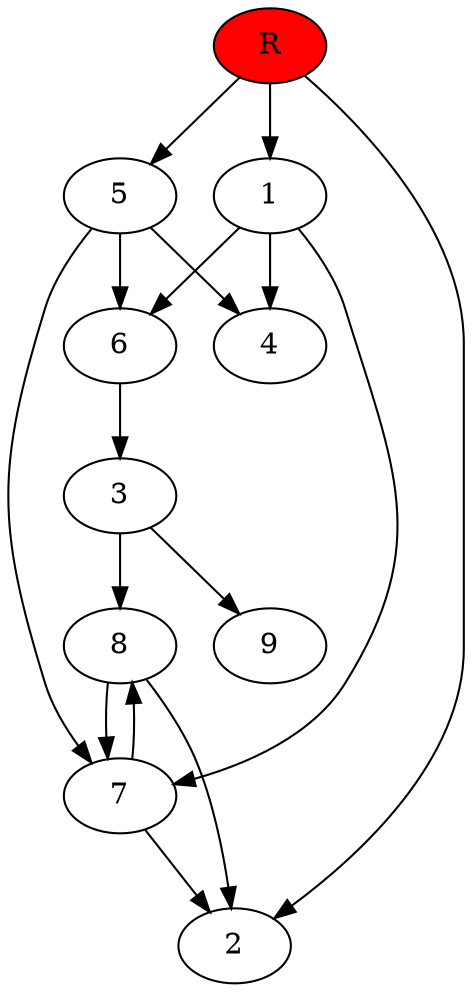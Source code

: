 digraph prb4579 {
	1
	2
	3
	4
	5
	6
	7
	8
	R [fillcolor="#ff0000" style=filled]
	1 -> 4
	1 -> 6
	1 -> 7
	3 -> 8
	3 -> 9
	5 -> 4
	5 -> 6
	5 -> 7
	6 -> 3
	7 -> 2
	7 -> 8
	8 -> 2
	8 -> 7
	R -> 1
	R -> 2
	R -> 5
}
